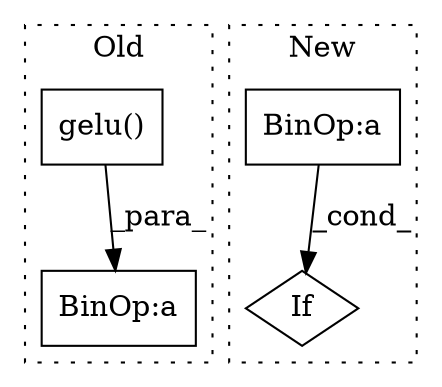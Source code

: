 digraph G {
subgraph cluster0 {
1 [label="gelu()" a="75" s="3427,3435" l="7,1" shape="box"];
4 [label="BinOp:a" a="82" s="3503" l="3" shape="box"];
label = "Old";
style="dotted";
}
subgraph cluster1 {
2 [label="If" a="96" s="3276" l="3" shape="diamond"];
3 [label="BinOp:a" a="82" s="3296" l="3" shape="box"];
label = "New";
style="dotted";
}
1 -> 4 [label="_para_"];
3 -> 2 [label="_cond_"];
}